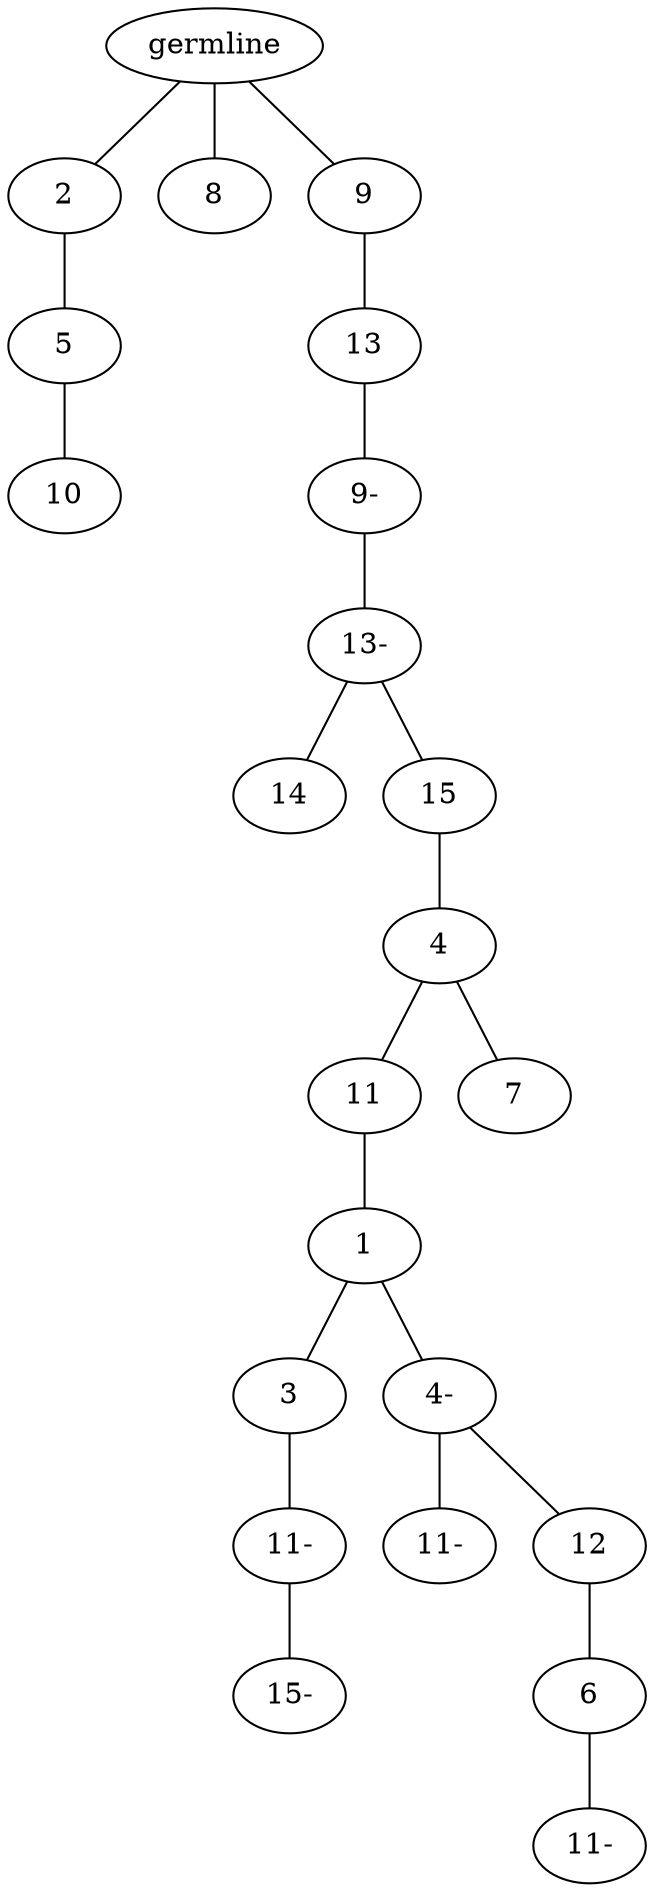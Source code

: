 graph tree {
    "140524281692512" [label="germline"];
    "140524281695728" [label="2"];
    "140524281687536" [label="5"];
    "140524281684224" [label="10"];
    "140524281695872" [label="8"];
    "140524281693904" [label="9"];
    "140524281684176" [label="13"];
    "140524281181136" [label="9-"];
    "140524281183632" [label="13-"];
    "140524281183104" [label="14"];
    "140524281183824" [label="15"];
    "140524281229024" [label="4"];
    "140524281225472" [label="11"];
    "140524281228064" [label="1"];
    "140524281067120" [label="3"];
    "140524281067600" [label="11-"];
    "140524281695488" [label="15-"];
    "140524281065920" [label="4-"];
    "140524281069376" [label="11-"];
    "140524281068272" [label="12"];
    "140524281311488" [label="6"];
    "140524281311872" [label="11-"];
    "140524281227824" [label="7"];
    "140524281692512" -- "140524281695728";
    "140524281692512" -- "140524281695872";
    "140524281692512" -- "140524281693904";
    "140524281695728" -- "140524281687536";
    "140524281687536" -- "140524281684224";
    "140524281693904" -- "140524281684176";
    "140524281684176" -- "140524281181136";
    "140524281181136" -- "140524281183632";
    "140524281183632" -- "140524281183104";
    "140524281183632" -- "140524281183824";
    "140524281183824" -- "140524281229024";
    "140524281229024" -- "140524281225472";
    "140524281229024" -- "140524281227824";
    "140524281225472" -- "140524281228064";
    "140524281228064" -- "140524281067120";
    "140524281228064" -- "140524281065920";
    "140524281067120" -- "140524281067600";
    "140524281067600" -- "140524281695488";
    "140524281065920" -- "140524281069376";
    "140524281065920" -- "140524281068272";
    "140524281068272" -- "140524281311488";
    "140524281311488" -- "140524281311872";
}
